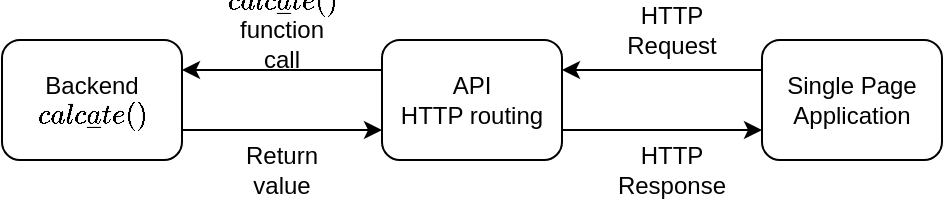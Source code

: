 <mxfile version="20.2.2" type="device"><diagram id="R2lEEEUBdFMjLlhIrx00" name="Page-1"><mxGraphModel dx="959" dy="476" grid="1" gridSize="10" guides="1" tooltips="1" connect="1" arrows="1" fold="1" page="1" pageScale="1" pageWidth="850" pageHeight="1100" math="0" shadow="0" extFonts="Permanent Marker^https://fonts.googleapis.com/css?family=Permanent+Marker"><root><mxCell id="0"/><mxCell id="1" parent="0"/><mxCell id="_YaDaJSPzm29cA0PFvqv-5" style="edgeStyle=orthogonalEdgeStyle;rounded=0;orthogonalLoop=1;jettySize=auto;html=1;exitX=1;exitY=0.75;exitDx=0;exitDy=0;entryX=0;entryY=0.75;entryDx=0;entryDy=0;" edge="1" parent="1" source="_YaDaJSPzm29cA0PFvqv-1" target="_YaDaJSPzm29cA0PFvqv-2"><mxGeometry relative="1" as="geometry"/></mxCell><mxCell id="_YaDaJSPzm29cA0PFvqv-1" value="Backend&lt;br&gt;`calculate()`" style="rounded=1;whiteSpace=wrap;html=1;" vertex="1" parent="1"><mxGeometry x="60" y="160" width="90" height="60" as="geometry"/></mxCell><mxCell id="_YaDaJSPzm29cA0PFvqv-4" style="edgeStyle=orthogonalEdgeStyle;rounded=0;orthogonalLoop=1;jettySize=auto;html=1;exitX=0;exitY=0.25;exitDx=0;exitDy=0;entryX=1;entryY=0.25;entryDx=0;entryDy=0;" edge="1" parent="1" source="_YaDaJSPzm29cA0PFvqv-2" target="_YaDaJSPzm29cA0PFvqv-1"><mxGeometry relative="1" as="geometry"/></mxCell><mxCell id="_YaDaJSPzm29cA0PFvqv-7" style="edgeStyle=orthogonalEdgeStyle;rounded=0;orthogonalLoop=1;jettySize=auto;html=1;exitX=1;exitY=0.75;exitDx=0;exitDy=0;entryX=0;entryY=0.75;entryDx=0;entryDy=0;" edge="1" parent="1" source="_YaDaJSPzm29cA0PFvqv-2" target="_YaDaJSPzm29cA0PFvqv-6"><mxGeometry relative="1" as="geometry"/></mxCell><mxCell id="_YaDaJSPzm29cA0PFvqv-2" value="API&lt;br&gt;HTTP routing" style="rounded=1;whiteSpace=wrap;html=1;" vertex="1" parent="1"><mxGeometry x="250" y="160" width="90" height="60" as="geometry"/></mxCell><mxCell id="_YaDaJSPzm29cA0PFvqv-8" style="edgeStyle=orthogonalEdgeStyle;rounded=0;orthogonalLoop=1;jettySize=auto;html=1;exitX=0;exitY=0.25;exitDx=0;exitDy=0;entryX=1;entryY=0.25;entryDx=0;entryDy=0;" edge="1" parent="1" source="_YaDaJSPzm29cA0PFvqv-6" target="_YaDaJSPzm29cA0PFvqv-2"><mxGeometry relative="1" as="geometry"/></mxCell><mxCell id="_YaDaJSPzm29cA0PFvqv-6" value="Single Page Application" style="rounded=1;whiteSpace=wrap;html=1;" vertex="1" parent="1"><mxGeometry x="440" y="160" width="90" height="60" as="geometry"/></mxCell><mxCell id="_YaDaJSPzm29cA0PFvqv-9" value="HTTP Request" style="text;html=1;strokeColor=none;fillColor=none;align=center;verticalAlign=middle;whiteSpace=wrap;rounded=0;" vertex="1" parent="1"><mxGeometry x="365" y="140" width="60" height="30" as="geometry"/></mxCell><mxCell id="_YaDaJSPzm29cA0PFvqv-11" value="HTTP Response" style="text;html=1;strokeColor=none;fillColor=none;align=center;verticalAlign=middle;whiteSpace=wrap;rounded=0;" vertex="1" parent="1"><mxGeometry x="365" y="210" width="60" height="30" as="geometry"/></mxCell><mxCell id="_YaDaJSPzm29cA0PFvqv-12" value="`calculate()` function call" style="text;html=1;strokeColor=none;fillColor=none;align=center;verticalAlign=middle;whiteSpace=wrap;rounded=0;" vertex="1" parent="1"><mxGeometry x="170" y="140" width="60" height="30" as="geometry"/></mxCell><mxCell id="_YaDaJSPzm29cA0PFvqv-13" value="Return value" style="text;html=1;strokeColor=none;fillColor=none;align=center;verticalAlign=middle;whiteSpace=wrap;rounded=0;" vertex="1" parent="1"><mxGeometry x="170" y="210" width="60" height="30" as="geometry"/></mxCell></root></mxGraphModel></diagram></mxfile>